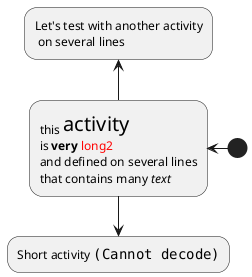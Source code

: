 @startuml
(*) -left-> "this <size:20>activity</size>
is <b>very</b> <color:red>long2</color>
and defined on several lines
that contains many <i>text</i>" as A1
-up-> "Let's test with another activity\n on several lines"
A1 --> "Short activity <img:sourceforge.jpg>"
@enduml